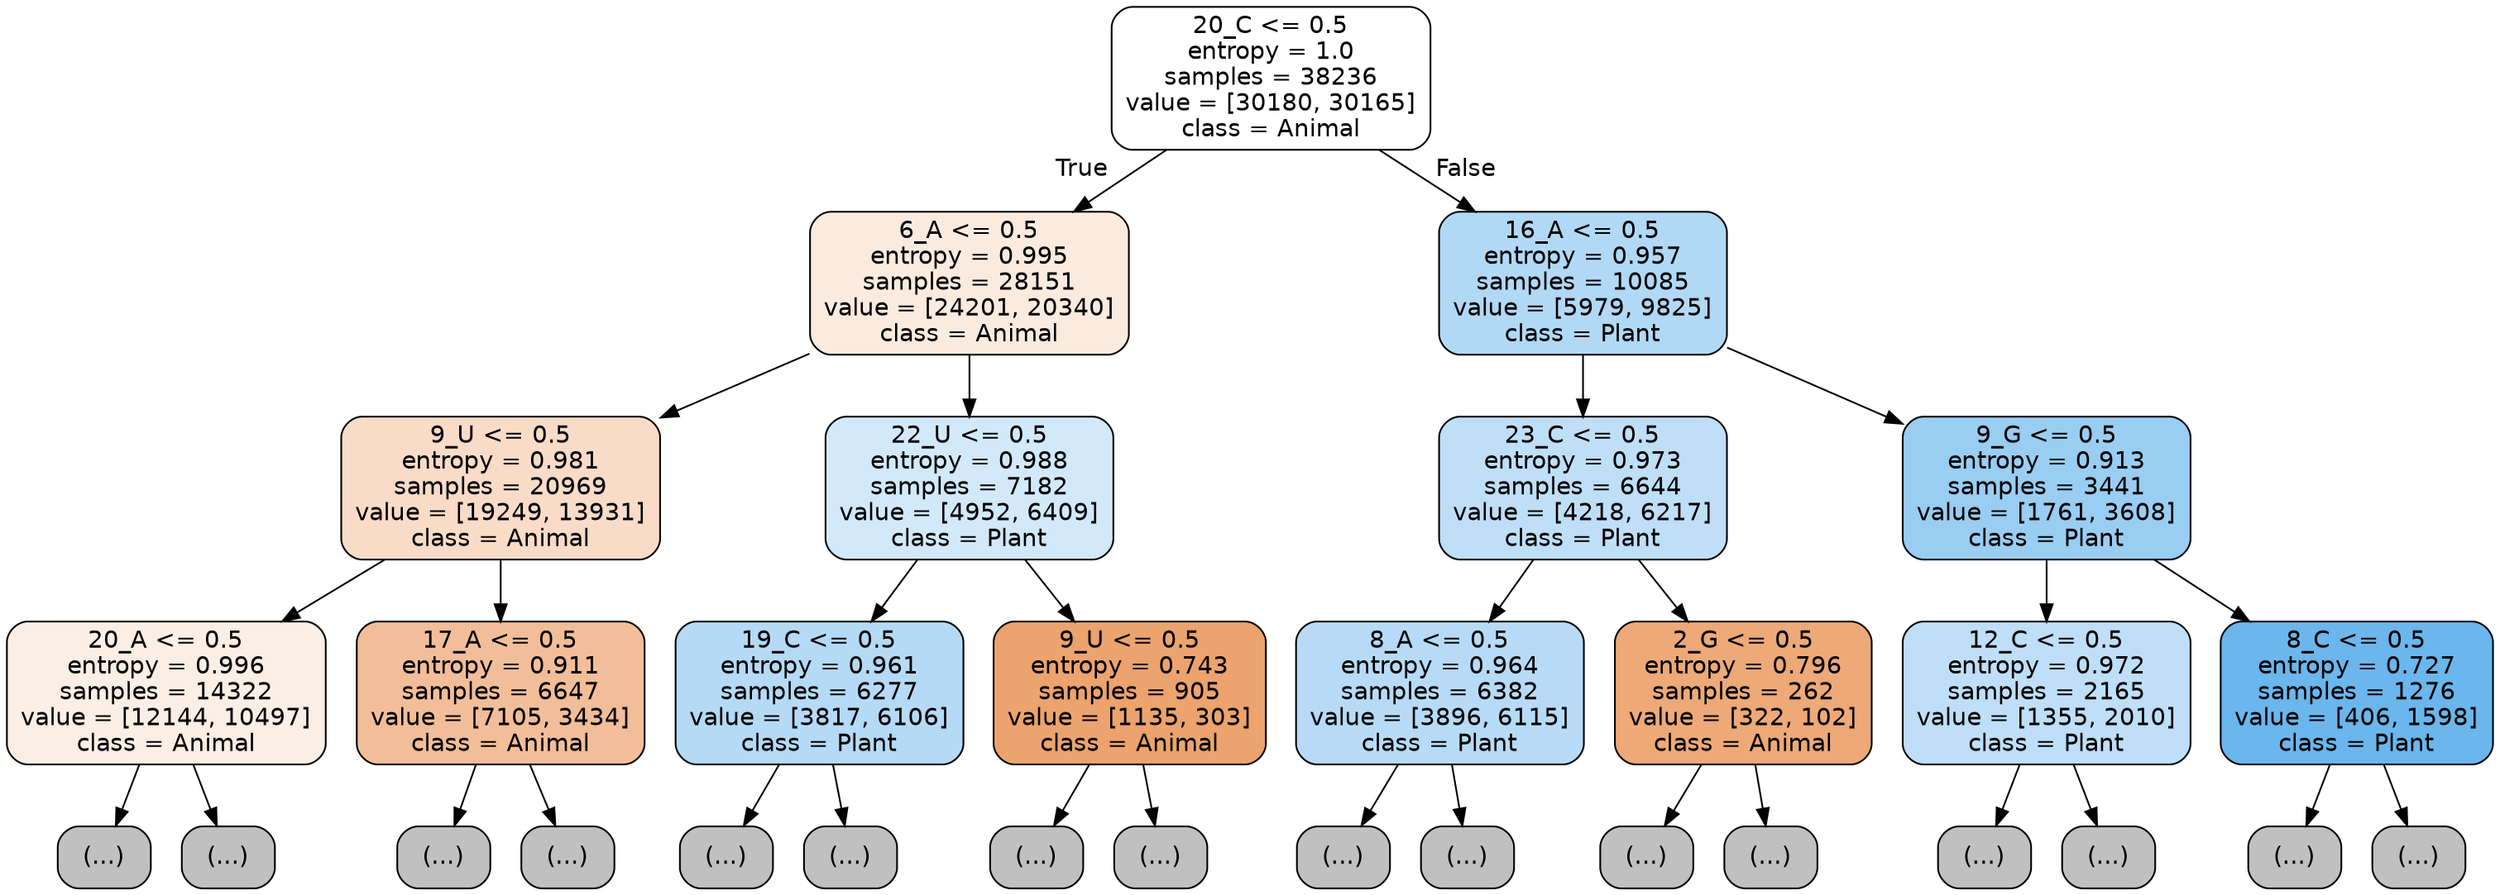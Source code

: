 digraph Tree {
node [shape=box, style="filled, rounded", color="black", fontname="helvetica"] ;
edge [fontname="helvetica"] ;
0 [label="20_C <= 0.5\nentropy = 1.0\nsamples = 38236\nvalue = [30180, 30165]\nclass = Animal", fillcolor="#ffffff"] ;
1 [label="6_A <= 0.5\nentropy = 0.995\nsamples = 28151\nvalue = [24201, 20340]\nclass = Animal", fillcolor="#fbebdf"] ;
0 -> 1 [labeldistance=2.5, labelangle=45, headlabel="True"] ;
2 [label="9_U <= 0.5\nentropy = 0.981\nsamples = 20969\nvalue = [19249, 13931]\nclass = Animal", fillcolor="#f8dcc8"] ;
1 -> 2 ;
3 [label="20_A <= 0.5\nentropy = 0.996\nsamples = 14322\nvalue = [12144, 10497]\nclass = Animal", fillcolor="#fbeee4"] ;
2 -> 3 ;
4 [label="(...)", fillcolor="#C0C0C0"] ;
3 -> 4 ;
4857 [label="(...)", fillcolor="#C0C0C0"] ;
3 -> 4857 ;
6944 [label="17_A <= 0.5\nentropy = 0.911\nsamples = 6647\nvalue = [7105, 3434]\nclass = Animal", fillcolor="#f2be99"] ;
2 -> 6944 ;
6945 [label="(...)", fillcolor="#C0C0C0"] ;
6944 -> 6945 ;
9174 [label="(...)", fillcolor="#C0C0C0"] ;
6944 -> 9174 ;
9839 [label="22_U <= 0.5\nentropy = 0.988\nsamples = 7182\nvalue = [4952, 6409]\nclass = Plant", fillcolor="#d2e9f9"] ;
1 -> 9839 ;
9840 [label="19_C <= 0.5\nentropy = 0.961\nsamples = 6277\nvalue = [3817, 6106]\nclass = Plant", fillcolor="#b5daf5"] ;
9839 -> 9840 ;
9841 [label="(...)", fillcolor="#C0C0C0"] ;
9840 -> 9841 ;
11856 [label="(...)", fillcolor="#C0C0C0"] ;
9840 -> 11856 ;
12565 [label="9_U <= 0.5\nentropy = 0.743\nsamples = 905\nvalue = [1135, 303]\nclass = Animal", fillcolor="#eca36e"] ;
9839 -> 12565 ;
12566 [label="(...)", fillcolor="#C0C0C0"] ;
12565 -> 12566 ;
12847 [label="(...)", fillcolor="#C0C0C0"] ;
12565 -> 12847 ;
12926 [label="16_A <= 0.5\nentropy = 0.957\nsamples = 10085\nvalue = [5979, 9825]\nclass = Plant", fillcolor="#b1d9f5"] ;
0 -> 12926 [labeldistance=2.5, labelangle=-45, headlabel="False"] ;
12927 [label="23_C <= 0.5\nentropy = 0.973\nsamples = 6644\nvalue = [4218, 6217]\nclass = Plant", fillcolor="#bfdff7"] ;
12926 -> 12927 ;
12928 [label="8_A <= 0.5\nentropy = 0.964\nsamples = 6382\nvalue = [3896, 6115]\nclass = Plant", fillcolor="#b7dbf6"] ;
12927 -> 12928 ;
12929 [label="(...)", fillcolor="#C0C0C0"] ;
12928 -> 12929 ;
15168 [label="(...)", fillcolor="#C0C0C0"] ;
12928 -> 15168 ;
15903 [label="2_G <= 0.5\nentropy = 0.796\nsamples = 262\nvalue = [322, 102]\nclass = Animal", fillcolor="#eda978"] ;
12927 -> 15903 ;
15904 [label="(...)", fillcolor="#C0C0C0"] ;
15903 -> 15904 ;
16001 [label="(...)", fillcolor="#C0C0C0"] ;
15903 -> 16001 ;
16036 [label="9_G <= 0.5\nentropy = 0.913\nsamples = 3441\nvalue = [1761, 3608]\nclass = Plant", fillcolor="#9acdf2"] ;
12926 -> 16036 ;
16037 [label="12_C <= 0.5\nentropy = 0.972\nsamples = 2165\nvalue = [1355, 2010]\nclass = Plant", fillcolor="#bedff7"] ;
16036 -> 16037 ;
16038 [label="(...)", fillcolor="#C0C0C0"] ;
16037 -> 16038 ;
16583 [label="(...)", fillcolor="#C0C0C0"] ;
16037 -> 16583 ;
16752 [label="8_C <= 0.5\nentropy = 0.727\nsamples = 1276\nvalue = [406, 1598]\nclass = Plant", fillcolor="#6bb6ec"] ;
16036 -> 16752 ;
16753 [label="(...)", fillcolor="#C0C0C0"] ;
16752 -> 16753 ;
16952 [label="(...)", fillcolor="#C0C0C0"] ;
16752 -> 16952 ;
}